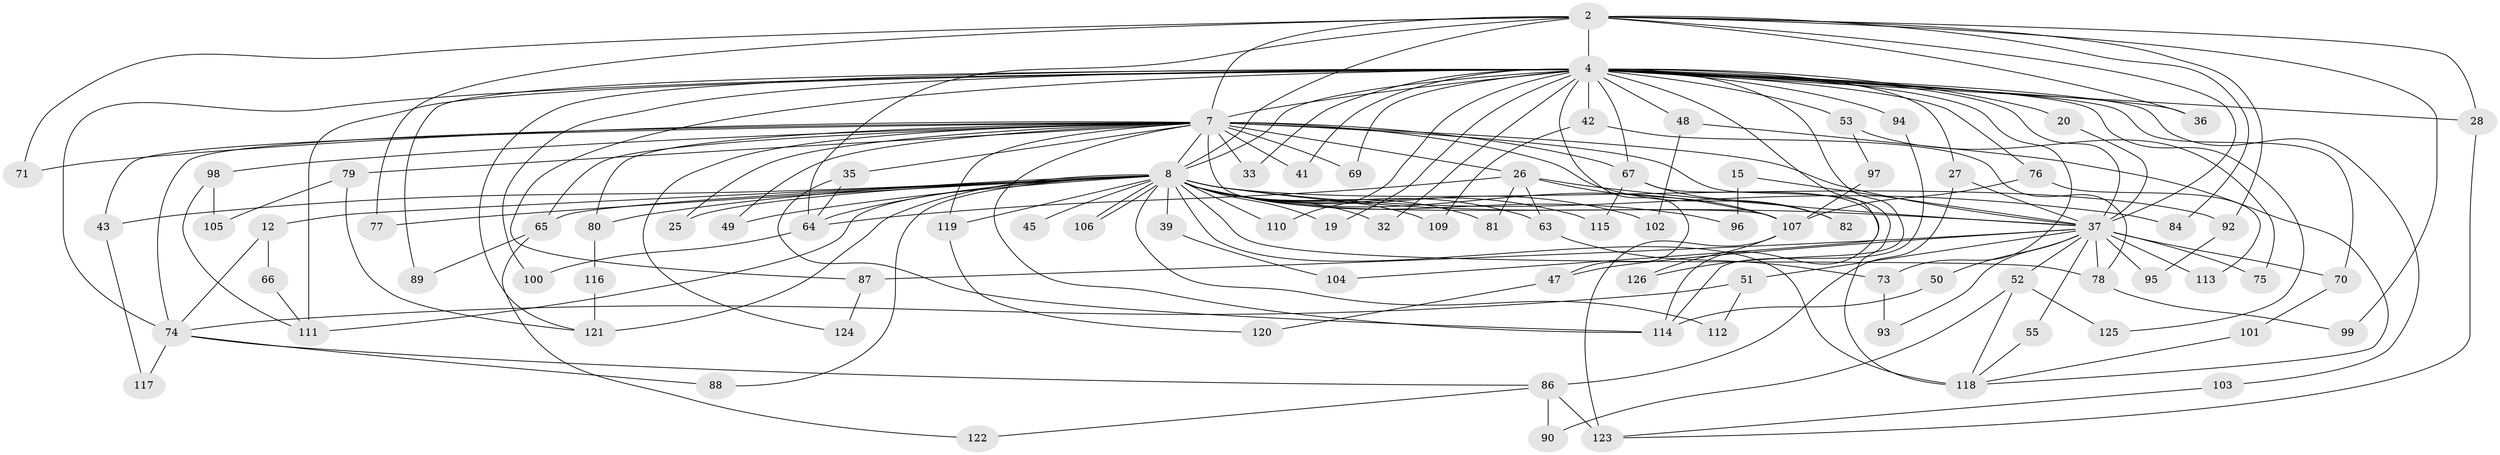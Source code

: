 // original degree distribution, {13: 0.007936507936507936, 16: 0.007936507936507936, 28: 0.007936507936507936, 26: 0.007936507936507936, 20: 0.015873015873015872, 31: 0.007936507936507936, 34: 0.007936507936507936, 18: 0.015873015873015872, 6: 0.031746031746031744, 4: 0.07142857142857142, 8: 0.015873015873015872, 3: 0.2222222222222222, 2: 0.5158730158730159, 5: 0.06349206349206349}
// Generated by graph-tools (version 1.1) at 2025/48/03/04/25 21:48:33]
// undirected, 88 vertices, 176 edges
graph export_dot {
graph [start="1"]
  node [color=gray90,style=filled];
  2 [super="+1"];
  4 [super="+3"];
  7 [super="+5"];
  8 [super="+6"];
  12;
  15;
  19;
  20;
  25;
  26 [super="+13"];
  27;
  28;
  32;
  33;
  35;
  36;
  37 [super="+22+10"];
  39;
  41;
  42 [super="+38"];
  43 [super="+40"];
  45;
  47;
  48 [super="+16"];
  49;
  50;
  51;
  52;
  53;
  55;
  63 [super="+14"];
  64 [super="+23"];
  65 [super="+62"];
  66;
  67 [super="+34+61"];
  69;
  70;
  71;
  73;
  74 [super="+18+54"];
  75;
  76;
  77 [super="+68"];
  78 [super="+72"];
  79;
  80 [super="+31"];
  81;
  82;
  84;
  86 [super="+56"];
  87 [super="+58"];
  88;
  89;
  90;
  92 [super="+83"];
  93;
  94;
  95;
  96;
  97;
  98;
  99;
  100;
  101;
  102 [super="+44"];
  103;
  104;
  105;
  106;
  107 [super="+91"];
  109;
  110;
  111 [super="+57"];
  112;
  113;
  114 [super="+46"];
  115;
  116;
  117;
  118 [super="+29+60"];
  119 [super="+108"];
  120;
  121 [super="+59"];
  122;
  123 [super="+85"];
  124;
  125;
  126;
  2 -- 4 [weight=4];
  2 -- 7 [weight=4];
  2 -- 8 [weight=4];
  2 -- 36;
  2 -- 64;
  2 -- 71;
  2 -- 77 [weight=2];
  2 -- 84;
  2 -- 99;
  2 -- 28;
  2 -- 92 [weight=2];
  2 -- 37 [weight=5];
  4 -- 7 [weight=4];
  4 -- 8 [weight=4];
  4 -- 19;
  4 -- 20;
  4 -- 27;
  4 -- 28;
  4 -- 48 [weight=2];
  4 -- 53 [weight=2];
  4 -- 69;
  4 -- 74 [weight=2];
  4 -- 94;
  4 -- 100;
  4 -- 103;
  4 -- 110;
  4 -- 87;
  4 -- 67 [weight=3];
  4 -- 70;
  4 -- 73;
  4 -- 76;
  4 -- 89;
  4 -- 32;
  4 -- 33;
  4 -- 36;
  4 -- 104;
  4 -- 41;
  4 -- 42 [weight=3];
  4 -- 47;
  4 -- 111;
  4 -- 121;
  4 -- 125;
  4 -- 126;
  4 -- 37 [weight=4];
  7 -- 8 [weight=4];
  7 -- 33;
  7 -- 41;
  7 -- 49;
  7 -- 98;
  7 -- 114;
  7 -- 124;
  7 -- 65 [weight=2];
  7 -- 69;
  7 -- 71;
  7 -- 79;
  7 -- 82;
  7 -- 25;
  7 -- 35;
  7 -- 80;
  7 -- 43;
  7 -- 119;
  7 -- 118;
  7 -- 67;
  7 -- 26;
  7 -- 74;
  7 -- 37 [weight=4];
  7 -- 107;
  8 -- 12 [weight=2];
  8 -- 25;
  8 -- 39 [weight=2];
  8 -- 43 [weight=2];
  8 -- 45 [weight=2];
  8 -- 78 [weight=3];
  8 -- 84;
  8 -- 92 [weight=2];
  8 -- 96;
  8 -- 106;
  8 -- 106;
  8 -- 109;
  8 -- 110;
  8 -- 111 [weight=2];
  8 -- 112;
  8 -- 119 [weight=2];
  8 -- 77;
  8 -- 80 [weight=2];
  8 -- 81;
  8 -- 19;
  8 -- 88;
  8 -- 32;
  8 -- 49;
  8 -- 115;
  8 -- 118 [weight=4];
  8 -- 121 [weight=2];
  8 -- 63;
  8 -- 65;
  8 -- 37 [weight=5];
  8 -- 102;
  8 -- 107;
  8 -- 64;
  12 -- 66;
  12 -- 74;
  15 -- 96;
  15 -- 37 [weight=2];
  20 -- 37;
  26 -- 81;
  26 -- 107;
  26 -- 63 [weight=2];
  26 -- 37 [weight=2];
  26 -- 64;
  27 -- 86;
  27 -- 37;
  28 -- 123;
  35 -- 64;
  35 -- 114;
  37 -- 50;
  37 -- 47;
  37 -- 70;
  37 -- 75;
  37 -- 78;
  37 -- 87 [weight=2];
  37 -- 93;
  37 -- 95;
  37 -- 113;
  37 -- 51;
  37 -- 52;
  37 -- 55;
  39 -- 104;
  42 -- 109;
  42 -- 78;
  43 -- 117;
  47 -- 120;
  48 -- 102;
  48 -- 118;
  50 -- 114;
  51 -- 112;
  51 -- 74;
  52 -- 90;
  52 -- 125;
  52 -- 118;
  53 -- 75;
  53 -- 97;
  55 -- 118;
  63 -- 73;
  64 -- 100;
  65 -- 89;
  65 -- 122;
  66 -- 111;
  67 -- 115;
  67 -- 82;
  67 -- 114;
  70 -- 101;
  73 -- 93;
  74 -- 86 [weight=2];
  74 -- 117;
  74 -- 88;
  76 -- 113;
  76 -- 107;
  78 -- 99;
  79 -- 105;
  79 -- 121;
  80 -- 116;
  86 -- 122;
  86 -- 123 [weight=2];
  86 -- 90;
  87 -- 124;
  92 -- 95;
  94 -- 114;
  97 -- 107;
  98 -- 105;
  98 -- 111;
  101 -- 118;
  103 -- 123;
  107 -- 123;
  107 -- 126;
  116 -- 121;
  119 -- 120;
}
